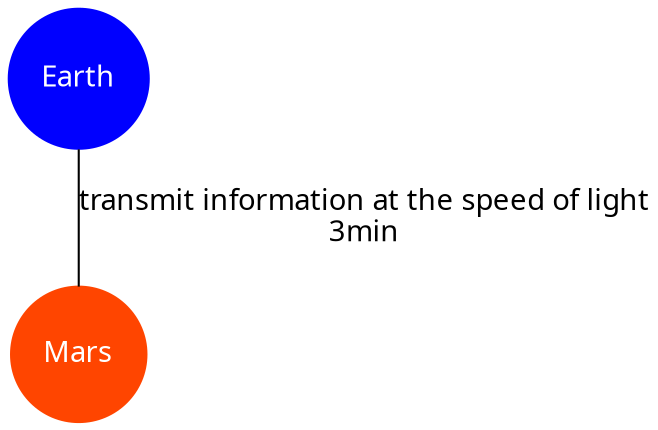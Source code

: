 graph axioms {
	graph [fontname=vazir];
	node [fontname=vazir];
	edge [fontname=vazir];

	node [shape=circle,color=orangered,style=filled,fontcolor=white]; Mars;
	node [shape=circle,color=blue,style=filled,fontcolor=white]; Earth;

	Earth -- Mars [label="transmit information at the speed of light\n3min",labeldistance=20];
}
